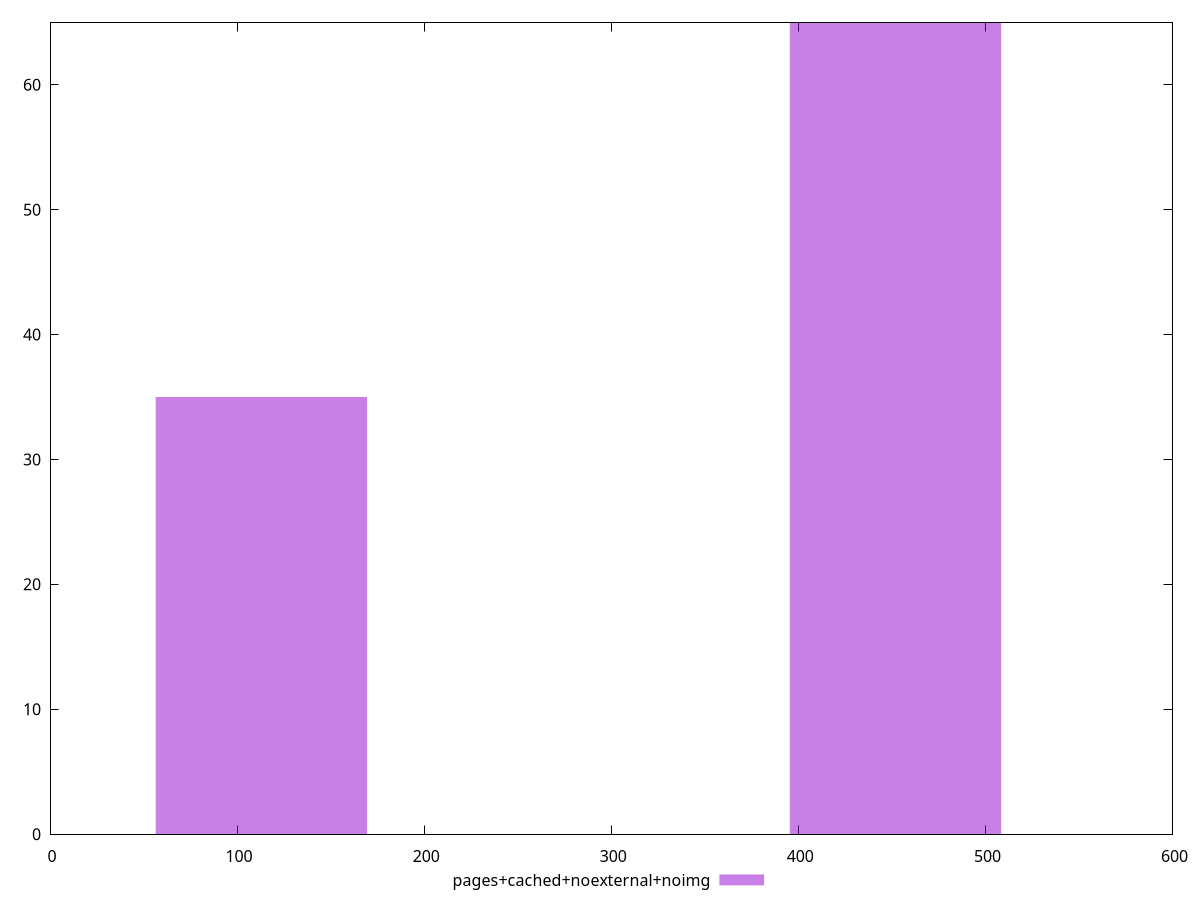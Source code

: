 $_pagesCachedNoexternalNoimg <<EOF
112.98211886155418 35
451.92847544621674 65
EOF
set key outside below
set terminal pngcairo
set output "report_00004_2020-11-02T20-21-41.718Z/render-blocking-resources/pages+cached+noexternal+noimg//raw_hist.png"
set yrange [0:65]
set boxwidth 112.98211886155418
set style fill transparent solid 0.5 noborder
plot $_pagesCachedNoexternalNoimg title "pages+cached+noexternal+noimg" with boxes ,